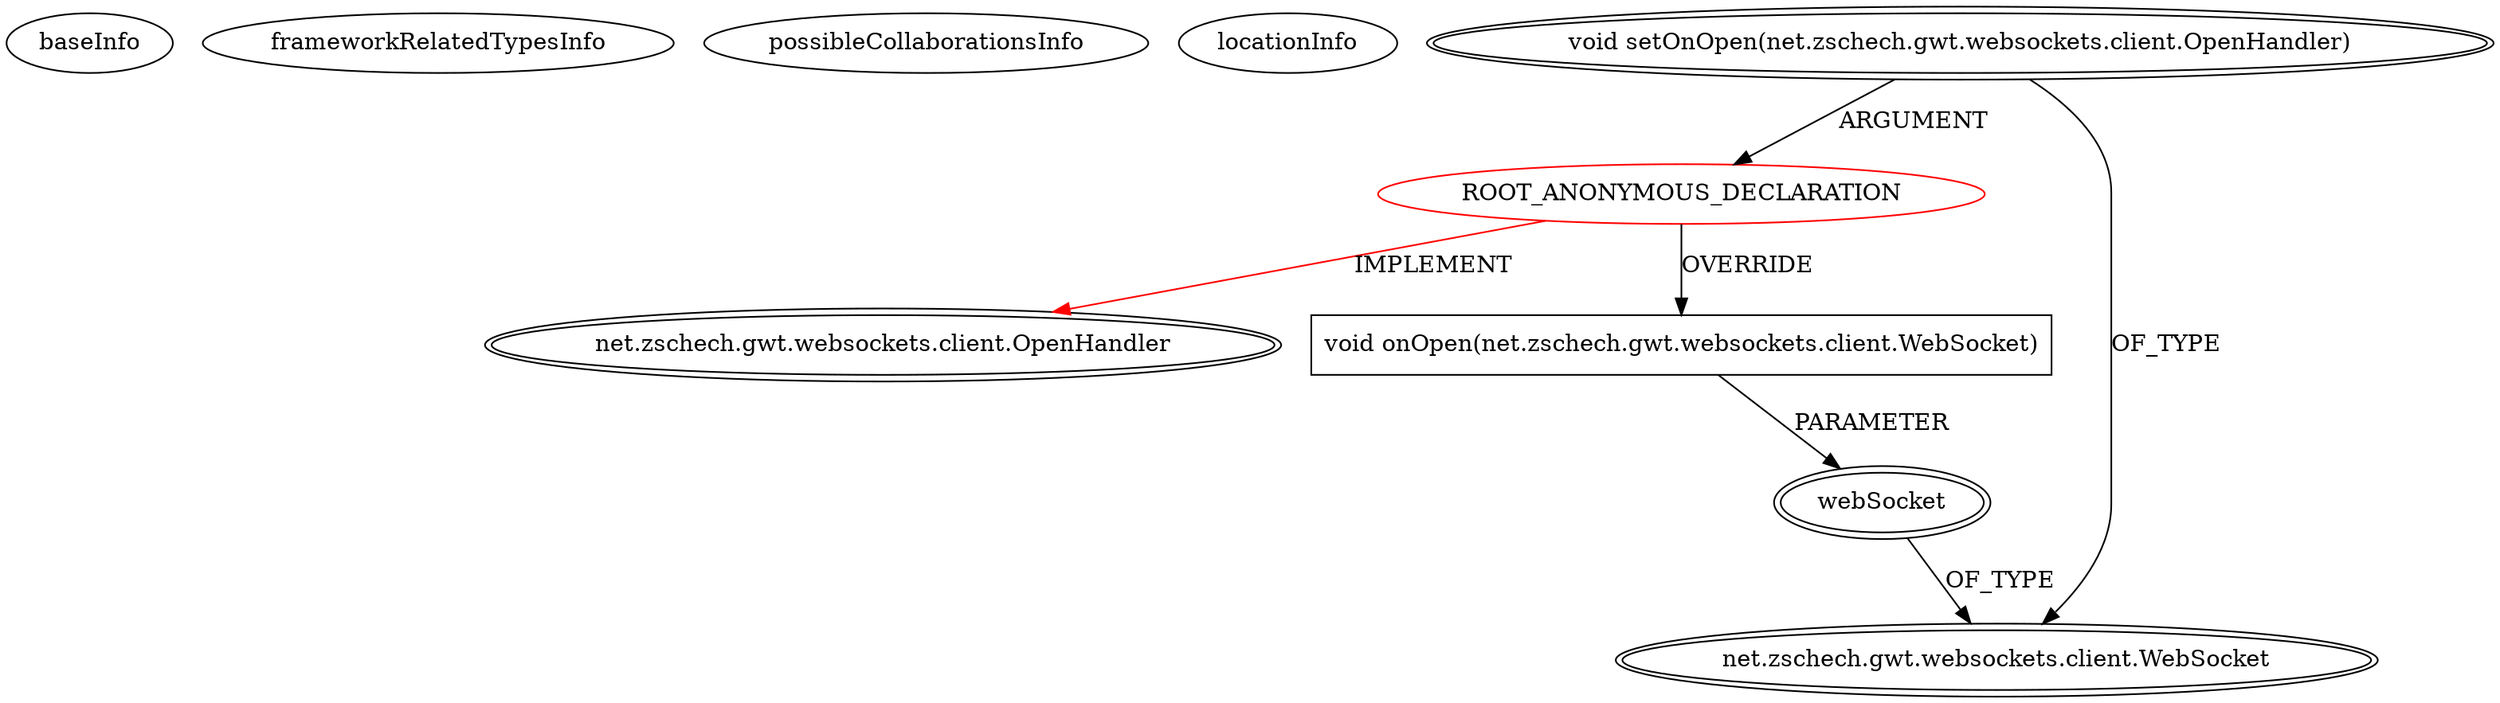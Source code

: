 digraph {
baseInfo[graphId=345,category="extension_graph",isAnonymous=true,possibleRelation=false]
frameworkRelatedTypesInfo[0="net.zschech.gwt.websockets.client.OpenHandler"]
possibleCollaborationsInfo[]
locationInfo[projectName="Namrack-TeachToLearn",filePath="/Namrack-TeachToLearn/TeachToLearn-master/TeachToLearn/src/ttl/client/TeachToLearn.java",contextSignature="void connect()",graphId="345"]
0[label="ROOT_ANONYMOUS_DECLARATION",vertexType="ROOT_ANONYMOUS_DECLARATION",isFrameworkType=false,color=red]
1[label="net.zschech.gwt.websockets.client.OpenHandler",vertexType="FRAMEWORK_INTERFACE_TYPE",isFrameworkType=true,peripheries=2]
2[label="void setOnOpen(net.zschech.gwt.websockets.client.OpenHandler)",vertexType="OUTSIDE_CALL",isFrameworkType=true,peripheries=2]
3[label="net.zschech.gwt.websockets.client.WebSocket",vertexType="FRAMEWORK_CLASS_TYPE",isFrameworkType=true,peripheries=2]
4[label="void onOpen(net.zschech.gwt.websockets.client.WebSocket)",vertexType="OVERRIDING_METHOD_DECLARATION",isFrameworkType=false,shape=box]
5[label="webSocket",vertexType="PARAMETER_DECLARATION",isFrameworkType=true,peripheries=2]
0->1[label="IMPLEMENT",color=red]
2->0[label="ARGUMENT"]
2->3[label="OF_TYPE"]
0->4[label="OVERRIDE"]
5->3[label="OF_TYPE"]
4->5[label="PARAMETER"]
}
